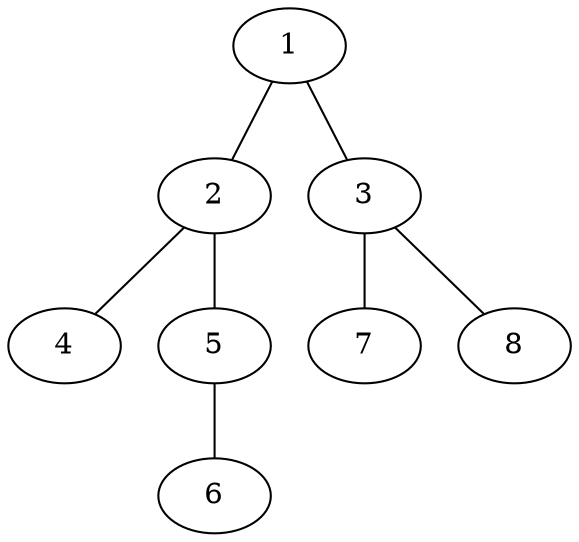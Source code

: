 graph G {
    "1" -- "2";
    "1" -- "3";
    "2" -- "4";
    "2" -- "5";
    "3" -- "7";
    "3" -- "8";
    "5" -- "6";
}
